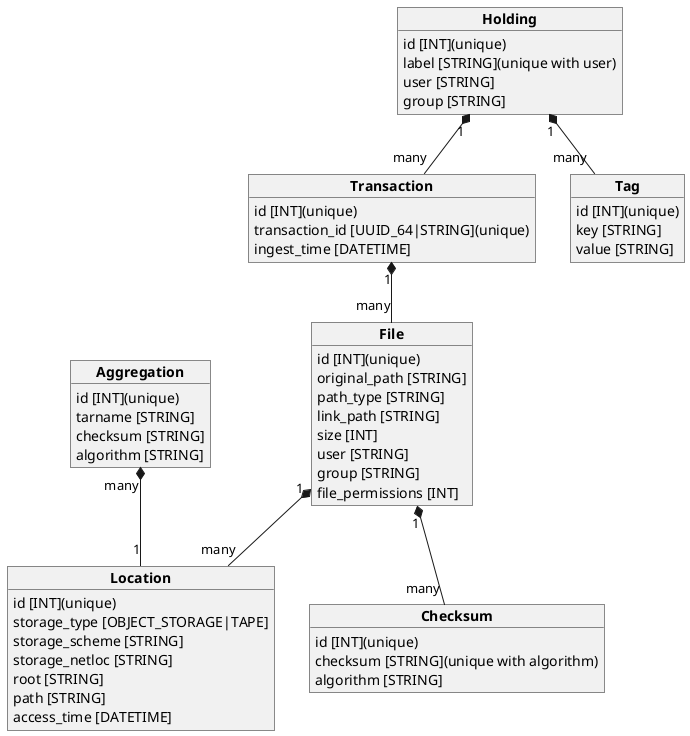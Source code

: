 @startuml catalog_db

object "**Holding**" as holding {
    id [INT](unique)
    label [STRING](unique with user)
    user [STRING]
    group [STRING]
}

object "**Transaction**" as transaction {
    id [INT](unique)
    transaction_id [UUID_64|STRING](unique)
    ingest_time [DATETIME]
}

object "**Tag**" as tag {
    id [INT](unique)
    key [STRING]
    value [STRING]
}

object "**Aggregation**" as aggregation {
    id [INT](unique)
    tarname [STRING]
    checksum [STRING]
    algorithm [STRING]
}

object "**File**" as file {
    id [INT](unique)
    original_path [STRING]
    path_type [STRING]
    link_path [STRING]
    size [INT]
    user [STRING]
    group [STRING]
    file_permissions [INT]
}

object "**Location**" as location {
    id [INT](unique)
    storage_type [OBJECT_STORAGE|TAPE]
    storage_scheme [STRING]
    storage_netloc [STRING]
    root [STRING]
    path [STRING]
    access_time [DATETIME]
}

object "**Checksum**" as checksum {
    id [INT](unique)
    checksum [STRING](unique with algorithm)
    algorithm [STRING]
}

aggregation "many"  *-- "1" location
'holding "1" *-- "many" aggregation
transaction "1" *-- "many" file
holding "1" *-- "many" transaction
holding "1" *-- "many" tag
file "1" *-- "many" location
file "1" *-- "many" checksum
@enduml
